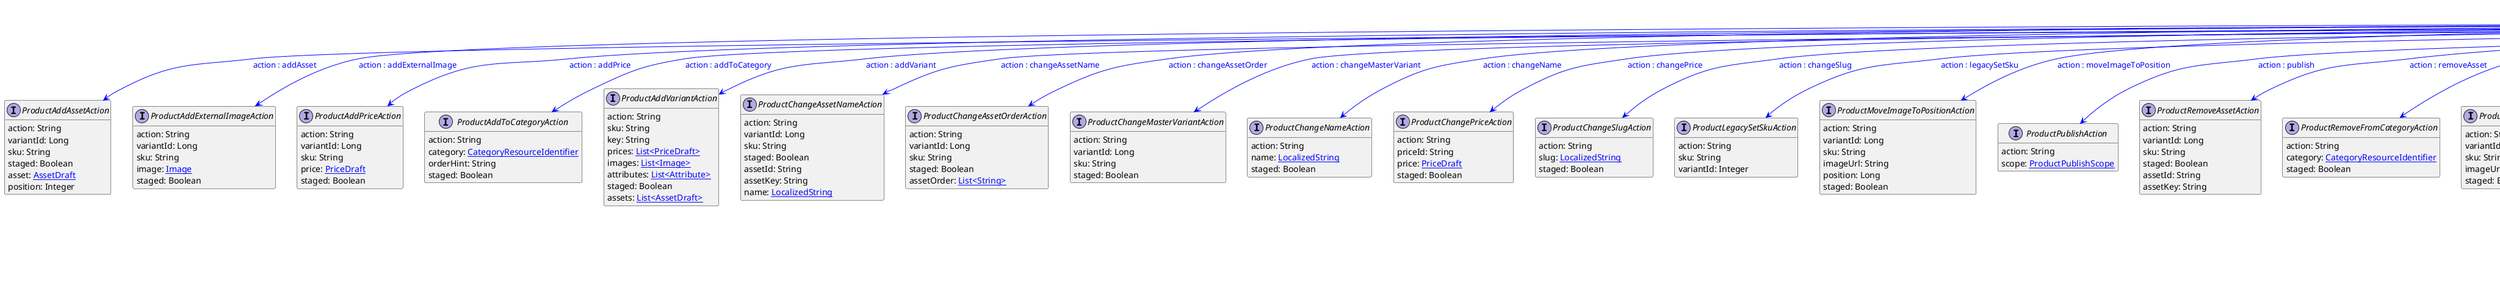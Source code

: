 @startuml

hide empty fields
hide empty methods
legend
|= |= line |
|<back:black>   </back>| inheritance |
|<back:green>   </back>| property reference |
|<back:blue>   </back>| discriminated class |
endlegend
interface ProductUpdateAction [[ProductUpdateAction.svg]]  {
    action: String
}


interface ProductAddAssetAction [[ProductAddAssetAction.svg]]  {
    action: String
    variantId: Long
    sku: String
    staged: Boolean
    asset: [[AssetDraft.svg AssetDraft]]
    position: Integer
}
interface ProductAddExternalImageAction [[ProductAddExternalImageAction.svg]]  {
    action: String
    variantId: Long
    sku: String
    image: [[Image.svg Image]]
    staged: Boolean
}
interface ProductAddPriceAction [[ProductAddPriceAction.svg]]  {
    action: String
    variantId: Long
    sku: String
    price: [[PriceDraft.svg PriceDraft]]
    staged: Boolean
}
interface ProductAddToCategoryAction [[ProductAddToCategoryAction.svg]]  {
    action: String
    category: [[CategoryResourceIdentifier.svg CategoryResourceIdentifier]]
    orderHint: String
    staged: Boolean
}
interface ProductAddVariantAction [[ProductAddVariantAction.svg]]  {
    action: String
    sku: String
    key: String
    prices: [[PriceDraft.svg List<PriceDraft>]]
    images: [[Image.svg List<Image>]]
    attributes: [[Attribute.svg List<Attribute>]]
    staged: Boolean
    assets: [[AssetDraft.svg List<AssetDraft>]]
}
interface ProductChangeAssetNameAction [[ProductChangeAssetNameAction.svg]]  {
    action: String
    variantId: Long
    sku: String
    staged: Boolean
    assetId: String
    assetKey: String
    name: [[LocalizedString.svg LocalizedString]]
}
interface ProductChangeAssetOrderAction [[ProductChangeAssetOrderAction.svg]]  {
    action: String
    variantId: Long
    sku: String
    staged: Boolean
    assetOrder: [[String.svg List<String>]]
}
interface ProductChangeMasterVariantAction [[ProductChangeMasterVariantAction.svg]]  {
    action: String
    variantId: Long
    sku: String
    staged: Boolean
}
interface ProductChangeNameAction [[ProductChangeNameAction.svg]]  {
    action: String
    name: [[LocalizedString.svg LocalizedString]]
    staged: Boolean
}
interface ProductChangePriceAction [[ProductChangePriceAction.svg]]  {
    action: String
    priceId: String
    price: [[PriceDraft.svg PriceDraft]]
    staged: Boolean
}
interface ProductChangeSlugAction [[ProductChangeSlugAction.svg]]  {
    action: String
    slug: [[LocalizedString.svg LocalizedString]]
    staged: Boolean
}
interface ProductLegacySetSkuAction [[ProductLegacySetSkuAction.svg]]  {
    action: String
    sku: String
    variantId: Integer
}
interface ProductMoveImageToPositionAction [[ProductMoveImageToPositionAction.svg]]  {
    action: String
    variantId: Long
    sku: String
    imageUrl: String
    position: Long
    staged: Boolean
}
interface ProductPublishAction [[ProductPublishAction.svg]]  {
    action: String
    scope: [[ProductPublishScope.svg ProductPublishScope]]
}
interface ProductRemoveAssetAction [[ProductRemoveAssetAction.svg]]  {
    action: String
    variantId: Long
    sku: String
    staged: Boolean
    assetId: String
    assetKey: String
}
interface ProductRemoveFromCategoryAction [[ProductRemoveFromCategoryAction.svg]]  {
    action: String
    category: [[CategoryResourceIdentifier.svg CategoryResourceIdentifier]]
    staged: Boolean
}
interface ProductRemoveImageAction [[ProductRemoveImageAction.svg]]  {
    action: String
    variantId: Long
    sku: String
    imageUrl: String
    staged: Boolean
}
interface ProductRemovePriceAction [[ProductRemovePriceAction.svg]]  {
    action: String
    priceId: String
    sku: String
    variantId: Long
    price: [[PriceDraft.svg PriceDraft]]
    staged: Boolean
}
interface ProductRemoveVariantAction [[ProductRemoveVariantAction.svg]]  {
    action: String
    id: Long
    sku: String
    staged: Boolean
}
interface ProductRevertStagedChangesAction [[ProductRevertStagedChangesAction.svg]]  {
    action: String
}
interface ProductRevertStagedVariantChangesAction [[ProductRevertStagedVariantChangesAction.svg]]  {
    action: String
    variantId: Long
}
interface ProductSetAssetCustomFieldAction [[ProductSetAssetCustomFieldAction.svg]]  {
    action: String
    variantId: Long
    sku: String
    staged: Boolean
    assetId: String
    assetKey: String
    name: String
    value: [[Object.svg Object]]
}
interface ProductSetAssetCustomTypeAction [[ProductSetAssetCustomTypeAction.svg]]  {
    action: String
    variantId: Long
    sku: String
    staged: Boolean
    assetId: String
    assetKey: String
    type: [[TypeResourceIdentifier.svg TypeResourceIdentifier]]
    fields: [[FieldContainer.svg FieldContainer]]
}
interface ProductSetAssetDescriptionAction [[ProductSetAssetDescriptionAction.svg]]  {
    action: String
    variantId: Long
    sku: String
    staged: Boolean
    assetId: String
    assetKey: String
    description: [[LocalizedString.svg LocalizedString]]
}
interface ProductSetAssetKeyAction [[ProductSetAssetKeyAction.svg]]  {
    action: String
    variantId: Long
    sku: String
    staged: Boolean
    assetId: String
    assetKey: String
}
interface ProductSetAssetSourcesAction [[ProductSetAssetSourcesAction.svg]]  {
    action: String
    variantId: Long
    sku: String
    staged: Boolean
    assetId: String
    assetKey: String
    sources: [[AssetSource.svg List<AssetSource>]]
}
interface ProductSetAssetTagsAction [[ProductSetAssetTagsAction.svg]]  {
    action: String
    variantId: Long
    sku: String
    staged: Boolean
    assetId: String
    assetKey: String
    tags: [[String.svg List<String>]]
}
interface ProductSetAttributeAction [[ProductSetAttributeAction.svg]]  {
    action: String
    variantId: Long
    sku: String
    name: String
    value: [[Object.svg Object]]
    staged: Boolean
}
interface ProductSetAttributeInAllVariantsAction [[ProductSetAttributeInAllVariantsAction.svg]]  {
    action: String
    name: String
    value: [[Object.svg Object]]
    staged: Boolean
}
interface ProductSetCategoryOrderHintAction [[ProductSetCategoryOrderHintAction.svg]]  {
    action: String
    categoryId: String
    orderHint: String
    staged: Boolean
}
interface ProductSetDescriptionAction [[ProductSetDescriptionAction.svg]]  {
    action: String
    description: [[LocalizedString.svg LocalizedString]]
    staged: Boolean
}
interface ProductSetDiscountedPriceAction [[ProductSetDiscountedPriceAction.svg]]  {
    action: String
    priceId: String
    staged: Boolean
    discounted: [[DiscountedPriceDraft.svg DiscountedPriceDraft]]
}
interface ProductSetImageLabelAction [[ProductSetImageLabelAction.svg]]  {
    action: String
    sku: String
    variantId: Long
    imageUrl: String
    label: String
    staged: Boolean
}
interface ProductSetKeyAction [[ProductSetKeyAction.svg]]  {
    action: String
    key: String
}
interface ProductSetMetaDescriptionAction [[ProductSetMetaDescriptionAction.svg]]  {
    action: String
    metaDescription: [[LocalizedString.svg LocalizedString]]
    staged: Boolean
}
interface ProductSetMetaKeywordsAction [[ProductSetMetaKeywordsAction.svg]]  {
    action: String
    metaKeywords: [[LocalizedString.svg LocalizedString]]
    staged: Boolean
}
interface ProductSetMetaTitleAction [[ProductSetMetaTitleAction.svg]]  {
    action: String
    metaTitle: [[LocalizedString.svg LocalizedString]]
    staged: Boolean
}
interface ProductSetPriceKeyAction [[ProductSetPriceKeyAction.svg]]  {
    action: String
    priceId: String
    staged: Boolean
    key: String
}
interface ProductSetPriceModeAction [[ProductSetPriceModeAction.svg]]  {
    action: String
    priceMode: [[ProductPriceModeEnum.svg ProductPriceModeEnum]]
}
interface ProductSetPricesAction [[ProductSetPricesAction.svg]]  {
    action: String
    variantId: Long
    sku: String
    prices: [[PriceDraft.svg List<PriceDraft>]]
    staged: Boolean
}
interface ProductSetProductAttributeAction [[ProductSetProductAttributeAction.svg]]  {
    action: String
    name: String
    value: [[Object.svg Object]]
    staged: Boolean
}
interface ProductSetProductPriceCustomFieldAction [[ProductSetProductPriceCustomFieldAction.svg]]  {
    action: String
    priceId: String
    staged: Boolean
    name: String
    value: [[Object.svg Object]]
}
interface ProductSetProductPriceCustomTypeAction [[ProductSetProductPriceCustomTypeAction.svg]]  {
    action: String
    priceId: String
    staged: Boolean
    type: [[TypeResourceIdentifier.svg TypeResourceIdentifier]]
    fields: [[FieldContainer.svg FieldContainer]]
}
interface ProductSetProductVariantKeyAction [[ProductSetProductVariantKeyAction.svg]]  {
    action: String
    variantId: Long
    sku: String
    key: String
    staged: Boolean
}
interface ProductSetSearchKeywordsAction [[ProductSetSearchKeywordsAction.svg]]  {
    action: String
    searchKeywords: [[SearchKeywords.svg SearchKeywords]]
    staged: Boolean
}
interface ProductSetSkuAction [[ProductSetSkuAction.svg]]  {
    action: String
    variantId: Long
    sku: String
    staged: Boolean
}
interface ProductSetTaxCategoryAction [[ProductSetTaxCategoryAction.svg]]  {
    action: String
    taxCategory: [[TaxCategoryResourceIdentifier.svg TaxCategoryResourceIdentifier]]
}
interface ProductTransitionStateAction [[ProductTransitionStateAction.svg]]  {
    action: String
    state: [[StateResourceIdentifier.svg StateResourceIdentifier]]
    force: Boolean
}
interface ProductUnpublishAction [[ProductUnpublishAction.svg]]  {
    action: String
}
interface ProductUpdate [[ProductUpdate.svg]]  {
    version: Long
    actions: [[ProductUpdateAction.svg List<ProductUpdateAction>]]
}
ProductUpdateAction --> ProductAddAssetAction #blue;text:blue : "action : addAsset"
ProductUpdateAction --> ProductAddExternalImageAction #blue;text:blue : "action : addExternalImage"
ProductUpdateAction --> ProductAddPriceAction #blue;text:blue : "action : addPrice"
ProductUpdateAction --> ProductAddToCategoryAction #blue;text:blue : "action : addToCategory"
ProductUpdateAction --> ProductAddVariantAction #blue;text:blue : "action : addVariant"
ProductUpdateAction --> ProductChangeAssetNameAction #blue;text:blue : "action : changeAssetName"
ProductUpdateAction --> ProductChangeAssetOrderAction #blue;text:blue : "action : changeAssetOrder"
ProductUpdateAction --> ProductChangeMasterVariantAction #blue;text:blue : "action : changeMasterVariant"
ProductUpdateAction --> ProductChangeNameAction #blue;text:blue : "action : changeName"
ProductUpdateAction --> ProductChangePriceAction #blue;text:blue : "action : changePrice"
ProductUpdateAction --> ProductChangeSlugAction #blue;text:blue : "action : changeSlug"
ProductUpdateAction --> ProductLegacySetSkuAction #blue;text:blue : "action : legacySetSku"
ProductUpdateAction --> ProductMoveImageToPositionAction #blue;text:blue : "action : moveImageToPosition"
ProductUpdateAction --> ProductPublishAction #blue;text:blue : "action : publish"
ProductUpdateAction --> ProductRemoveAssetAction #blue;text:blue : "action : removeAsset"
ProductUpdateAction --> ProductRemoveFromCategoryAction #blue;text:blue : "action : removeFromCategory"
ProductUpdateAction --> ProductRemoveImageAction #blue;text:blue : "action : removeImage"
ProductUpdateAction --> ProductRemovePriceAction #blue;text:blue : "action : removePrice"
ProductUpdateAction --> ProductRemoveVariantAction #blue;text:blue : "action : removeVariant"
ProductUpdateAction --> ProductRevertStagedChangesAction #blue;text:blue : "action : revertStagedChanges"
ProductUpdateAction --> ProductRevertStagedVariantChangesAction #blue;text:blue : "action : revertStagedVariantChanges"
ProductUpdateAction --> ProductSetAssetCustomFieldAction #blue;text:blue : "action : setAssetCustomField"
ProductUpdateAction --> ProductSetAssetCustomTypeAction #blue;text:blue : "action : setAssetCustomType"
ProductUpdateAction --> ProductSetAssetDescriptionAction #blue;text:blue : "action : setAssetDescription"
ProductUpdateAction --> ProductSetAssetKeyAction #blue;text:blue : "action : setAssetKey"
ProductUpdateAction --> ProductSetAssetSourcesAction #blue;text:blue : "action : setAssetSources"
ProductUpdateAction --> ProductSetAssetTagsAction #blue;text:blue : "action : setAssetTags"
ProductUpdateAction --> ProductSetAttributeAction #blue;text:blue : "action : setAttribute"
ProductUpdateAction --> ProductSetAttributeInAllVariantsAction #blue;text:blue : "action : setAttributeInAllVariants"
ProductUpdateAction --> ProductSetCategoryOrderHintAction #blue;text:blue : "action : setCategoryOrderHint"
ProductUpdateAction --> ProductSetDescriptionAction #blue;text:blue : "action : setDescription"
ProductUpdateAction --> ProductSetDiscountedPriceAction #blue;text:blue : "action : setDiscountedPrice"
ProductUpdateAction --> ProductSetImageLabelAction #blue;text:blue : "action : setImageLabel"
ProductUpdateAction --> ProductSetKeyAction #blue;text:blue : "action : setKey"
ProductUpdateAction --> ProductSetMetaDescriptionAction #blue;text:blue : "action : setMetaDescription"
ProductUpdateAction --> ProductSetMetaKeywordsAction #blue;text:blue : "action : setMetaKeywords"
ProductUpdateAction --> ProductSetMetaTitleAction #blue;text:blue : "action : setMetaTitle"
ProductUpdateAction --> ProductSetPriceKeyAction #blue;text:blue : "action : setPriceKey"
ProductUpdateAction --> ProductSetPriceModeAction #blue;text:blue : "action : setPriceMode"
ProductUpdateAction --> ProductSetPricesAction #blue;text:blue : "action : setPrices"
ProductUpdateAction --> ProductSetProductAttributeAction #blue;text:blue : "action : setProductAttribute"
ProductUpdateAction --> ProductSetProductPriceCustomFieldAction #blue;text:blue : "action : setProductPriceCustomField"
ProductUpdateAction --> ProductSetProductPriceCustomTypeAction #blue;text:blue : "action : setProductPriceCustomType"
ProductUpdateAction --> ProductSetProductVariantKeyAction #blue;text:blue : "action : setProductVariantKey"
ProductUpdateAction --> ProductSetSearchKeywordsAction #blue;text:blue : "action : setSearchKeywords"
ProductUpdateAction --> ProductSetSkuAction #blue;text:blue : "action : setSku"
ProductUpdateAction --> ProductSetTaxCategoryAction #blue;text:blue : "action : setTaxCategory"
ProductUpdateAction --> ProductTransitionStateAction #blue;text:blue : "action : transitionState"
ProductUpdateAction --> ProductUnpublishAction #blue;text:blue : "action : unpublish"
ProductUpdateAction --> ProductUpdate #green;text:green : "actions"
@enduml
